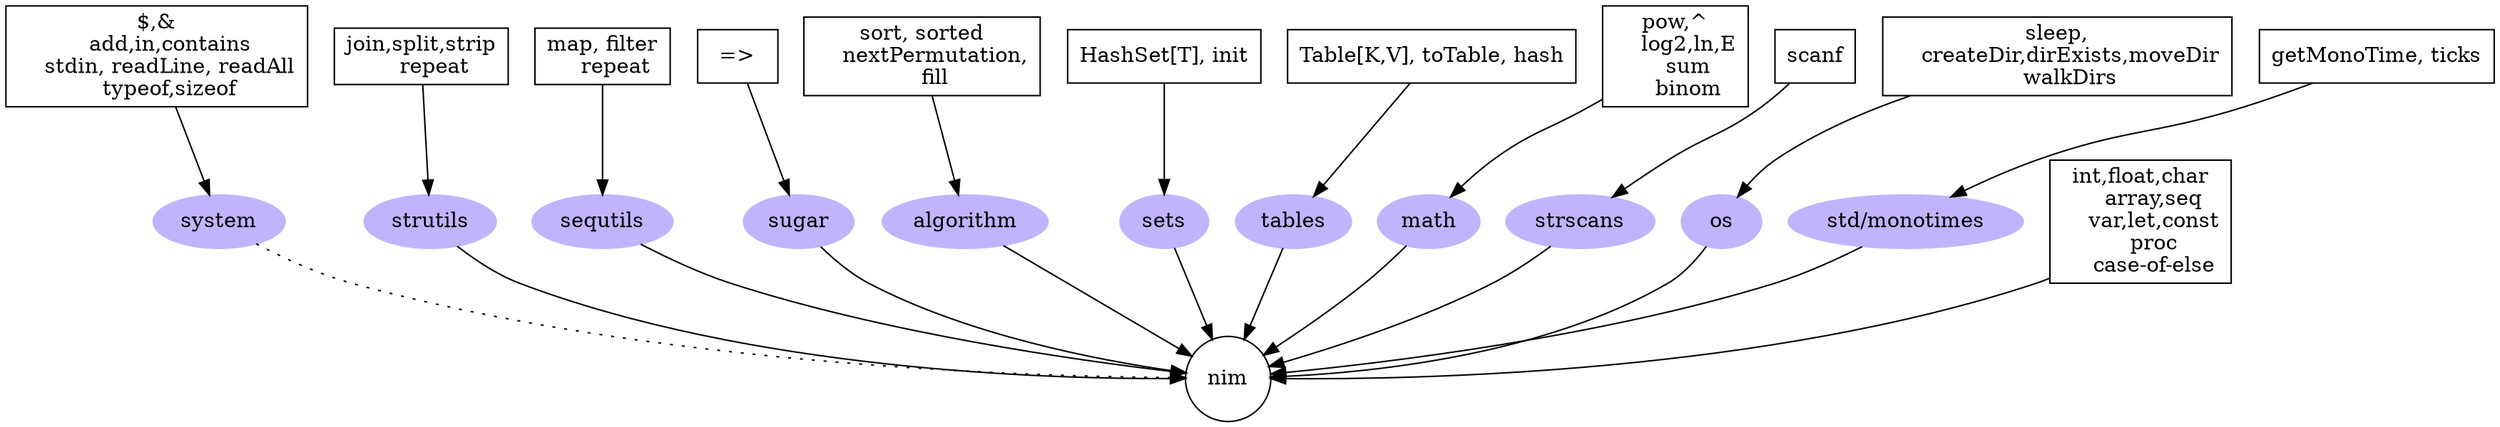 digraph G { 
  nim 
    [shape = circle, URL = "https://nim-lang.org"] ;
  
  system, strutils, 
  sequtils, sugar, 
  algorithm, sets, tables, 
  math, strscans, os, monotimes
    [style = filled, color = "0.7 0.3 1.0"] ;
  
  monotimes [label="std/monotimes"]


  nim0 [ label = 
    "int,float,char
    array,seq
    var,let,const
    proc
    case-of-else", 
  shape = box ]
  nim0 -> nim ;
  
/* ************ */
  system -> nim [style = dotted] ;
  system0 [ label = 
    "$,&
    add,in,contains
    stdin, readLine, readAll
    typeof,sizeof", 
  shape = box] ;
  system0 -> system ;

/* ************ */
  strutils -> nim;
  strutils0[ label = 
    "join,split,strip
    repeat", 
  shape = box] ;
  strutils0 -> strutils ;

/* ************ */

  sequtils -> nim;
  sequtils0[ label = 
    "map, filter
    repeat", 
  shape = box] ; 
  sequtils0 -> sequtils;

/* ************ */
  sugar -> nim;
  sugar0[ label = 
    "=>", 
  shape = box ] ; 
  sugar0 -> sugar;

/* ************ */

  algorithm -> nim;
  algorithm0[label = 
    "sort, sorted
    nextPermutation,
    fill", 
  shape = box ]
  algorithm0 -> algorithm    

/* ************ */

  sets -> nim;
  sets0[ label = 
    "HashSet[T], init", 
  shape = box ] ; 
  sets0 -> sets;


/* ************ */
  tables -> nim;
  tables0[ label = 
    "Table[K,V], toTable, hash", 
  shape = box ] ; 
  tables0 -> tables;


/* ************ */

  math -> nim;
  math0[ label = 
    "pow,^
    log2,ln,E
    sum
    binom", 
  shape = box ] ; 
  math0 -> math ;

/* ************ */

  strscans -> nim;
  strscans0[ label = 
    "scanf", 
  shape = box ]
  strscans0 -> strscans ;

/* ************ */

  os -> nim;
  os0[ label = 
    "sleep,
    createDir,dirExists,moveDir
    walkDirs", 
  shape = box ]
  os0 -> os ;

/* ************ */

  monotimes -> nim;
  monotimes0[ label = 
    "getMonoTime, ticks", 
  shape = box ]
  monotimes0 -> monotimes ;

}
